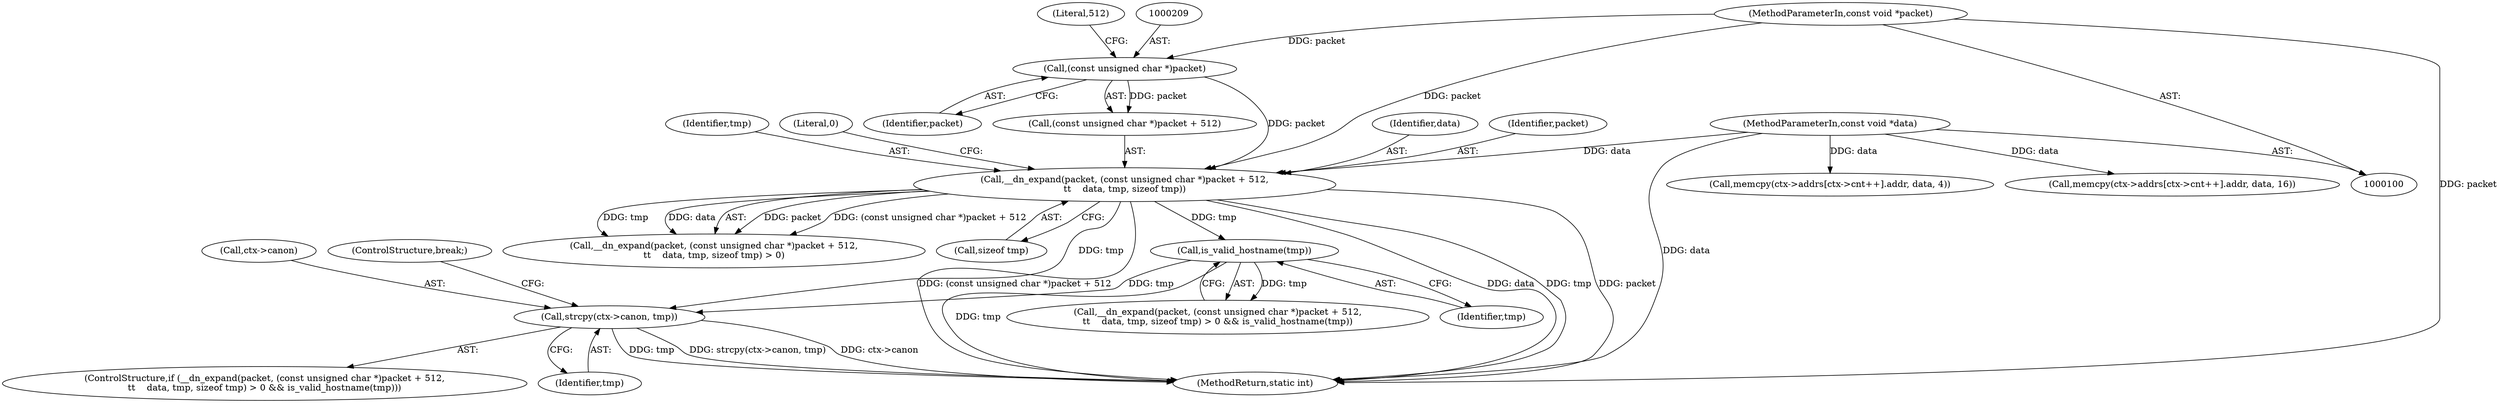 digraph "0_musl_45ca5d3fcb6f874bf5ba55d0e9651cef68515395@API" {
"1000219" [label="(Call,strcpy(ctx->canon, tmp))"];
"1000217" [label="(Call,is_valid_hostname(tmp))"];
"1000205" [label="(Call,__dn_expand(packet, (const unsigned char *)packet + 512,\n\t\t    data, tmp, sizeof tmp))"];
"1000208" [label="(Call,(const unsigned char *)packet)"];
"1000105" [label="(MethodParameterIn,const void *packet)"];
"1000103" [label="(MethodParameterIn,const void *data)"];
"1000187" [label="(Call,memcpy(ctx->addrs[ctx->cnt++].addr, data, 16))"];
"1000105" [label="(MethodParameterIn,const void *packet)"];
"1000219" [label="(Call,strcpy(ctx->canon, tmp))"];
"1000203" [label="(Call,__dn_expand(packet, (const unsigned char *)packet + 512,\n\t\t    data, tmp, sizeof tmp) > 0 && is_valid_hostname(tmp))"];
"1000212" [label="(Identifier,data)"];
"1000224" [label="(ControlStructure,break;)"];
"1000206" [label="(Identifier,packet)"];
"1000204" [label="(Call,__dn_expand(packet, (const unsigned char *)packet + 512,\n\t\t    data, tmp, sizeof tmp) > 0)"];
"1000218" [label="(Identifier,tmp)"];
"1000143" [label="(Call,memcpy(ctx->addrs[ctx->cnt++].addr, data, 4))"];
"1000214" [label="(Call,sizeof tmp)"];
"1000227" [label="(MethodReturn,static int)"];
"1000220" [label="(Call,ctx->canon)"];
"1000223" [label="(Identifier,tmp)"];
"1000208" [label="(Call,(const unsigned char *)packet)"];
"1000211" [label="(Literal,512)"];
"1000213" [label="(Identifier,tmp)"];
"1000207" [label="(Call,(const unsigned char *)packet + 512)"];
"1000216" [label="(Literal,0)"];
"1000205" [label="(Call,__dn_expand(packet, (const unsigned char *)packet + 512,\n\t\t    data, tmp, sizeof tmp))"];
"1000202" [label="(ControlStructure,if (__dn_expand(packet, (const unsigned char *)packet + 512,\n\t\t    data, tmp, sizeof tmp) > 0 && is_valid_hostname(tmp)))"];
"1000103" [label="(MethodParameterIn,const void *data)"];
"1000210" [label="(Identifier,packet)"];
"1000217" [label="(Call,is_valid_hostname(tmp))"];
"1000219" -> "1000202"  [label="AST: "];
"1000219" -> "1000223"  [label="CFG: "];
"1000220" -> "1000219"  [label="AST: "];
"1000223" -> "1000219"  [label="AST: "];
"1000224" -> "1000219"  [label="CFG: "];
"1000219" -> "1000227"  [label="DDG: tmp"];
"1000219" -> "1000227"  [label="DDG: strcpy(ctx->canon, tmp)"];
"1000219" -> "1000227"  [label="DDG: ctx->canon"];
"1000217" -> "1000219"  [label="DDG: tmp"];
"1000205" -> "1000219"  [label="DDG: tmp"];
"1000217" -> "1000203"  [label="AST: "];
"1000217" -> "1000218"  [label="CFG: "];
"1000218" -> "1000217"  [label="AST: "];
"1000203" -> "1000217"  [label="CFG: "];
"1000217" -> "1000227"  [label="DDG: tmp"];
"1000217" -> "1000203"  [label="DDG: tmp"];
"1000205" -> "1000217"  [label="DDG: tmp"];
"1000205" -> "1000204"  [label="AST: "];
"1000205" -> "1000214"  [label="CFG: "];
"1000206" -> "1000205"  [label="AST: "];
"1000207" -> "1000205"  [label="AST: "];
"1000212" -> "1000205"  [label="AST: "];
"1000213" -> "1000205"  [label="AST: "];
"1000214" -> "1000205"  [label="AST: "];
"1000216" -> "1000205"  [label="CFG: "];
"1000205" -> "1000227"  [label="DDG: packet"];
"1000205" -> "1000227"  [label="DDG: (const unsigned char *)packet + 512"];
"1000205" -> "1000227"  [label="DDG: data"];
"1000205" -> "1000227"  [label="DDG: tmp"];
"1000205" -> "1000204"  [label="DDG: packet"];
"1000205" -> "1000204"  [label="DDG: (const unsigned char *)packet + 512"];
"1000205" -> "1000204"  [label="DDG: tmp"];
"1000205" -> "1000204"  [label="DDG: data"];
"1000208" -> "1000205"  [label="DDG: packet"];
"1000105" -> "1000205"  [label="DDG: packet"];
"1000103" -> "1000205"  [label="DDG: data"];
"1000208" -> "1000207"  [label="AST: "];
"1000208" -> "1000210"  [label="CFG: "];
"1000209" -> "1000208"  [label="AST: "];
"1000210" -> "1000208"  [label="AST: "];
"1000211" -> "1000208"  [label="CFG: "];
"1000208" -> "1000207"  [label="DDG: packet"];
"1000105" -> "1000208"  [label="DDG: packet"];
"1000105" -> "1000100"  [label="AST: "];
"1000105" -> "1000227"  [label="DDG: packet"];
"1000103" -> "1000100"  [label="AST: "];
"1000103" -> "1000227"  [label="DDG: data"];
"1000103" -> "1000143"  [label="DDG: data"];
"1000103" -> "1000187"  [label="DDG: data"];
}
